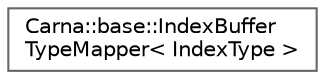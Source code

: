 digraph "Graphical Class Hierarchy"
{
 // LATEX_PDF_SIZE
  bgcolor="transparent";
  edge [fontname=Helvetica,fontsize=10,labelfontname=Helvetica,labelfontsize=10];
  node [fontname=Helvetica,fontsize=10,shape=box,height=0.2,width=0.4];
  rankdir="LR";
  Node0 [id="Node000000",label="Carna::base::IndexBuffer\lTypeMapper\< IndexType \>",height=0.2,width=0.4,color="grey40", fillcolor="white", style="filled",URL="$structCarna_1_1base_1_1IndexBufferTypeMapper.html",tooltip="Maps index buffer element types to descriptive constants."];
}
